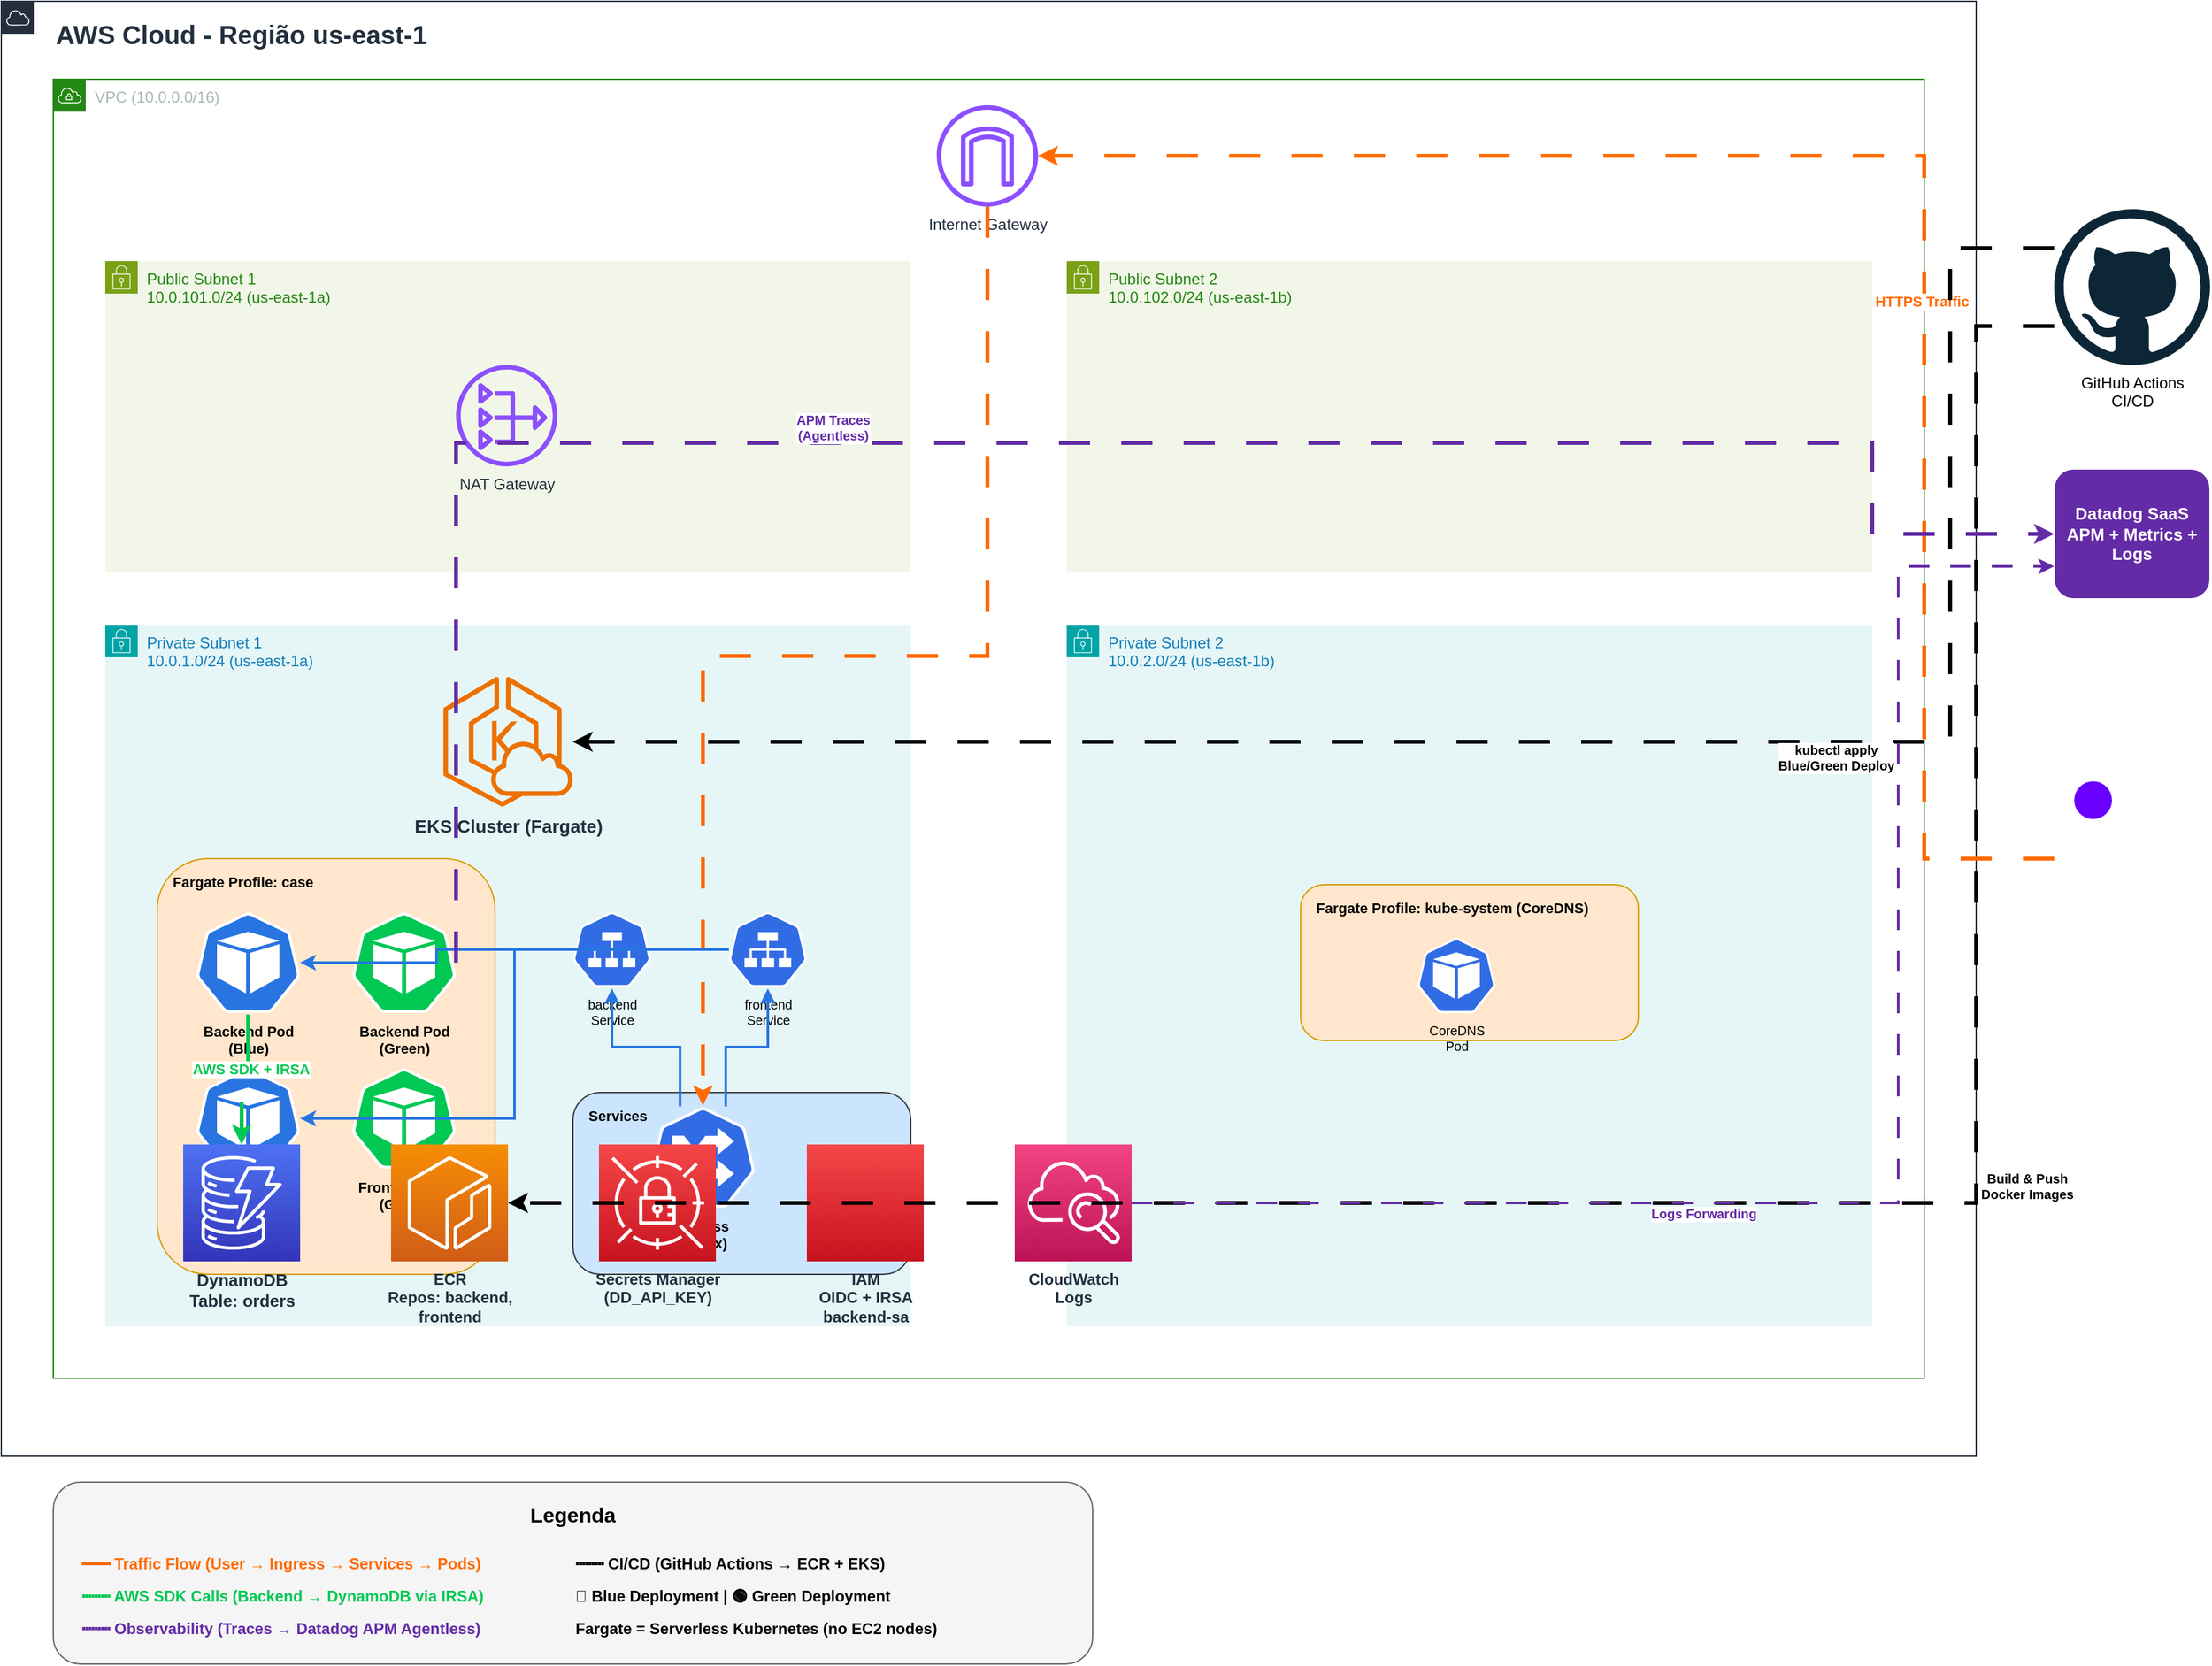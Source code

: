 <mxfile>
    <diagram id="aws-prod" name="Produção AWS - EKS Fargate">
        <mxGraphModel dx="2200" dy="1400" grid="1" gridSize="10" guides="1" tooltips="1" connect="1" arrows="1" fold="1" page="1" pageScale="1" pageWidth="1600" pageHeight="1200" math="0" shadow="0">
            <root>
                <mxCell id="0"/>
                <mxCell id="1" parent="0"/>
                
                <!-- AWS Cloud -->
                <mxCell id="aws-cloud" value="" style="sketch=0;outlineConnect=0;gradientColor=none;html=1;whiteSpace=wrap;fontSize=12;fontStyle=0;shape=mxgraph.aws4.group;grIcon=mxgraph.aws4.group_aws_cloud;strokeColor=#232F3E;fillColor=none;verticalAlign=top;align=left;spacingLeft=30;fontColor=#232F3E;dashed=0;" vertex="1" parent="1">
                    <mxGeometry x="40" y="40" width="1520" height="1120" as="geometry"/>
                </mxCell>
                
                <mxCell id="aws-title" value="AWS Cloud - Região us-east-1" style="text;html=1;strokeColor=none;fillColor=none;align=left;verticalAlign=middle;whiteSpace=wrap;rounded=0;fontSize=20;fontStyle=1;fontColor=#232F3E;" vertex="1" parent="1">
                    <mxGeometry x="80" y="50" width="400" height="30" as="geometry"/>
                </mxCell>
                
                <!-- VPC -->
                <mxCell id="vpc" value="VPC (10.0.0.0/16)" style="points=[[0,0],[0.25,0],[0.5,0],[0.75,0],[1,0],[1,0.25],[1,0.5],[1,0.75],[1,1],[0.75,1],[0.5,1],[0.25,1],[0,1],[0,0.75],[0,0.5],[0,0.25]];outlineConnect=0;gradientColor=none;html=1;whiteSpace=wrap;fontSize=12;fontStyle=0;container=1;pointerEvents=0;collapsible=0;recursiveResize=0;shape=mxgraph.aws4.group;grIcon=mxgraph.aws4.group_vpc;strokeColor=#248814;fillColor=none;verticalAlign=top;align=left;spacingLeft=30;fontColor=#AAB7B8;dashed=0;" vertex="1" parent="1">
                    <mxGeometry x="80" y="100" width="1440" height="1000" as="geometry"/>
                </mxCell>
                
                <!-- Internet Gateway -->
                <mxCell id="igw" value="Internet Gateway" style="sketch=0;outlineConnect=0;fontColor=#232F3E;gradientColor=none;fillColor=#8C4FFF;strokeColor=none;dashed=0;verticalLabelPosition=bottom;verticalAlign=top;align=center;html=1;fontSize=12;fontStyle=0;aspect=fixed;pointerEvents=1;shape=mxgraph.aws4.internet_gateway;" vertex="1" parent="vpc">
                    <mxGeometry x="680" y="20" width="78" height="78" as="geometry"/>
                </mxCell>
                
                <!-- Public Subnet 1 -->
                <mxCell id="public-subnet-1" value="Public Subnet 1&#10;10.0.101.0/24 (us-east-1a)" style="points=[[0,0],[0.25,0],[0.5,0],[0.75,0],[1,0],[1,0.25],[1,0.5],[1,0.75],[1,1],[0.75,1],[0.5,1],[0.25,1],[0,1],[0,0.75],[0,0.5],[0,0.25]];outlineConnect=0;gradientColor=none;html=1;whiteSpace=wrap;fontSize=12;fontStyle=0;container=1;pointerEvents=0;collapsible=0;recursiveResize=0;shape=mxgraph.aws4.group;grIcon=mxgraph.aws4.group_security_group;grStroke=0;strokeColor=#7AA116;fillColor=#F2F6E8;verticalAlign=top;align=left;spacingLeft=30;fontColor=#248814;dashed=0;" vertex="1" parent="vpc">
                    <mxGeometry x="40" y="140" width="620" height="240" as="geometry"/>
                </mxCell>
                
                <!-- NAT Gateway 1 -->
                <mxCell id="nat-1" value="NAT Gateway" style="sketch=0;outlineConnect=0;fontColor=#232F3E;gradientColor=none;fillColor=#8C4FFF;strokeColor=none;dashed=0;verticalLabelPosition=bottom;verticalAlign=top;align=center;html=1;fontSize=12;fontStyle=0;aspect=fixed;pointerEvents=1;shape=mxgraph.aws4.nat_gateway;" vertex="1" parent="public-subnet-1">
                    <mxGeometry x="270" y="80" width="78" height="78" as="geometry"/>
                </mxCell>
                
                <!-- Public Subnet 2 -->
                <mxCell id="public-subnet-2" value="Public Subnet 2&#10;10.0.102.0/24 (us-east-1b)" style="points=[[0,0],[0.25,0],[0.5,0],[0.75,0],[1,0],[1,0.25],[1,0.5],[1,0.75],[1,1],[0.75,1],[0.5,1],[0.25,1],[0,1],[0,0.75],[0,0.5],[0,0.25]];outlineConnect=0;gradientColor=none;html=1;whiteSpace=wrap;fontSize=12;fontStyle=0;container=1;pointerEvents=0;collapsible=0;recursiveResize=0;shape=mxgraph.aws4.group;grIcon=mxgraph.aws4.group_security_group;grStroke=0;strokeColor=#7AA116;fillColor=#F2F6E8;verticalAlign=top;align=left;spacingLeft=30;fontColor=#248814;dashed=0;" vertex="1" parent="vpc">
                    <mxGeometry x="780" y="140" width="620" height="240" as="geometry"/>
                </mxCell>
                
                <!-- Private Subnet 1 (EKS) -->
                <mxCell id="private-subnet-1" value="Private Subnet 1&#10;10.0.1.0/24 (us-east-1a)" style="points=[[0,0],[0.25,0],[0.5,0],[0.75,0],[1,0],[1,0.25],[1,0.5],[1,0.75],[1,1],[0.75,1],[0.5,1],[0.25,1],[0,1],[0,0.75],[0,0.5],[0,0.25]];outlineConnect=0;gradientColor=none;html=1;whiteSpace=wrap;fontSize=12;fontStyle=0;container=1;pointerEvents=0;collapsible=0;recursiveResize=0;shape=mxgraph.aws4.group;grIcon=mxgraph.aws4.group_security_group;grStroke=0;strokeColor=#00A4A6;fillColor=#E6F6F7;verticalAlign=top;align=left;spacingLeft=30;fontColor=#147EBA;dashed=0;" vertex="1" parent="vpc">
                    <mxGeometry x="40" y="420" width="620" height="540" as="geometry"/>
                </mxCell>
                
                <!-- EKS Cluster -->
                <mxCell id="eks-cluster" value="EKS Cluster (Fargate)" style="sketch=0;outlineConnect=0;fontColor=#232F3E;gradientColor=none;fillColor=#ED7100;strokeColor=none;dashed=0;verticalLabelPosition=bottom;verticalAlign=top;align=center;html=1;fontSize=14;fontStyle=1;aspect=fixed;pointerEvents=1;shape=mxgraph.aws4.eks_cloud;" vertex="1" parent="private-subnet-1">
                    <mxGeometry x="260" y="40" width="100" height="100" as="geometry"/>
                </mxCell>
                
                <!-- Fargate Profile - case namespace -->
                <mxCell id="fargate-case" value="Fargate Profile: case" style="rounded=1;whiteSpace=wrap;html=1;fillColor=#FFE6CC;strokeColor=#D79B00;fontSize=11;fontStyle=1;verticalAlign=top;align=left;spacingLeft=10;spacingTop=5;" vertex="1" parent="private-subnet-1">
                    <mxGeometry x="40" y="180" width="260" height="320" as="geometry"/>
                </mxCell>
                
                <!-- Backend Pod Blue -->
                <mxCell id="backend-blue" value="Backend Pod&#10;(Blue)" style="sketch=0;html=1;dashed=0;whitespace=wrap;fillColor=#2875E2;strokeColor=#ffffff;points=[[0.005,0.63,0],[0.1,0.2,0],[0.9,0.2,0],[0.5,0,0],[0.995,0.63,0],[0.72,0.99,0],[0.5,1,0],[0.28,0.99,0]];verticalLabelPosition=bottom;align=center;verticalAlign=top;shape=mxgraph.kubernetes.icon;prIcon=pod;fontStyle=1;fontSize=11;" vertex="1" parent="fargate-case">
                    <mxGeometry x="30" y="40" width="80" height="80" as="geometry"/>
                </mxCell>
                
                <!-- Backend Pod Green -->
                <mxCell id="backend-green" value="Backend Pod&#10;(Green)" style="sketch=0;html=1;dashed=0;whitespace=wrap;fillColor=#00C853;strokeColor=#ffffff;points=[[0.005,0.63,0],[0.1,0.2,0],[0.9,0.2,0],[0.5,0,0],[0.995,0.63,0],[0.72,0.99,0],[0.5,1,0],[0.28,0.99,0]];verticalLabelPosition=bottom;align=center;verticalAlign=top;shape=mxgraph.kubernetes.icon;prIcon=pod;fontStyle=1;fontSize=11;" vertex="1" parent="fargate-case">
                    <mxGeometry x="150" y="40" width="80" height="80" as="geometry"/>
                </mxCell>
                
                <!-- Frontend Pod Blue -->
                <mxCell id="frontend-blue" value="Frontend Pod&#10;(Blue)" style="sketch=0;html=1;dashed=0;whitespace=wrap;fillColor=#2875E2;strokeColor=#ffffff;points=[[0.005,0.63,0],[0.1,0.2,0],[0.9,0.2,0],[0.5,0,0],[0.995,0.63,0],[0.72,0.99,0],[0.5,1,0],[0.28,0.99,0]];verticalLabelPosition=bottom;align=center;verticalAlign=top;shape=mxgraph.kubernetes.icon;prIcon=pod;fontStyle=1;fontSize=11;" vertex="1" parent="fargate-case">
                    <mxGeometry x="30" y="160" width="80" height="80" as="geometry"/>
                </mxCell>
                
                <!-- Frontend Pod Green -->
                <mxCell id="frontend-green" value="Frontend Pod&#10;(Green)" style="sketch=0;html=1;dashed=0;whitespace=wrap;fillColor=#00C853;strokeColor=#ffffff;points=[[0.005,0.63,0],[0.1,0.2,0],[0.9,0.2,0],[0.5,0,0],[0.995,0.63,0],[0.72,0.99,0],[0.5,1,0],[0.28,0.99,0]];verticalLabelPosition=bottom;align=center;verticalAlign=top;shape=mxgraph.kubernetes.icon;prIcon=pod;fontStyle=1;fontSize=11;" vertex="1" parent="fargate-case">
                    <mxGeometry x="150" y="160" width="80" height="80" as="geometry"/>
                </mxCell>
                
                <!-- K8s Services -->
                <mxCell id="k8s-services" value="Services" style="rounded=1;whiteSpace=wrap;html=1;fillColor=#CCE5FF;strokeColor=#36393d;fontSize=11;fontStyle=1;verticalAlign=top;align=left;spacingLeft=10;spacingTop=5;" vertex="1" parent="fargate-case">
                    <mxGeometry x="320" y="180" width="260" height="140" as="geometry"/>
                </mxCell>
                
                <!-- Backend Service -->
                <mxCell id="backend-svc" value="backend&#10;Service" style="sketch=0;html=1;dashed=0;whitespace=wrap;fillColor=#326CE5;strokeColor=#ffffff;points=[[0.005,0.63,0],[0.1,0.2,0],[0.9,0.2,0],[0.5,0,0],[0.995,0.63,0],[0.72,0.99,0],[0.5,1,0],[0.28,0.99,0]];verticalLabelPosition=bottom;align=center;verticalAlign=top;shape=mxgraph.kubernetes.icon;prIcon=svc;fontSize=10;" vertex="1" parent="private-subnet-1">
                    <mxGeometry x="360" y="220" width="60" height="60" as="geometry"/>
                </mxCell>
                
                <!-- Frontend Service -->
                <mxCell id="frontend-svc" value="frontend&#10;Service" style="sketch=0;html=1;dashed=0;whitespace=wrap;fillColor=#326CE5;strokeColor=#ffffff;points=[[0.005,0.63,0],[0.1,0.2,0],[0.9,0.2,0],[0.5,0,0],[0.995,0.63,0],[0.72,0.99,0],[0.5,1,0],[0.28,0.99,0]];verticalLabelPosition=bottom;align=center;verticalAlign=top;shape=mxgraph.kubernetes.icon;prIcon=svc;fontSize=10;" vertex="1" parent="private-subnet-1">
                    <mxGeometry x="480" y="220" width="60" height="60" as="geometry"/>
                </mxCell>
                
                <!-- Ingress Controller -->
                <mxCell id="ingress" value="Ingress&#10;(nginx)" style="sketch=0;html=1;dashed=0;whitespace=wrap;fillColor=#326CE5;strokeColor=#ffffff;points=[[0.005,0.63,0],[0.1,0.2,0],[0.9,0.2,0],[0.5,0,0],[0.995,0.63,0],[0.72,0.99,0],[0.5,1,0],[0.28,0.99,0]];verticalLabelPosition=bottom;align=center;verticalAlign=top;shape=mxgraph.kubernetes.icon;prIcon=ing;fontSize=11;fontStyle=1;" vertex="1" parent="private-subnet-1">
                    <mxGeometry x="420" y="370" width="80" height="80" as="geometry"/>
                </mxCell>
                
                <!-- Private Subnet 2 -->
                <mxCell id="private-subnet-2" value="Private Subnet 2&#10;10.0.2.0/24 (us-east-1b)" style="points=[[0,0],[0.25,0],[0.5,0],[0.75,0],[1,0],[1,0.25],[1,0.5],[1,0.75],[1,1],[0.75,1],[0.5,1],[0.25,1],[0,1],[0,0.75],[0,0.5],[0,0.25]];outlineConnect=0;gradientColor=none;html=1;whiteSpace=wrap;fontSize=12;fontStyle=0;container=1;pointerEvents=0;collapsible=0;recursiveResize=0;shape=mxgraph.aws4.group;grIcon=mxgraph.aws4.group_security_group;grStroke=0;strokeColor=#00A4A6;fillColor=#E6F6F7;verticalAlign=top;align=left;spacingLeft=30;fontColor=#147EBA;dashed=0;" vertex="1" parent="vpc">
                    <mxGeometry x="780" y="420" width="620" height="540" as="geometry"/>
                </mxCell>
                
                <!-- Fargate Profile kube-system -->
                <mxCell id="fargate-kubesystem" value="Fargate Profile: kube-system (CoreDNS)" style="rounded=1;whiteSpace=wrap;html=1;fillColor=#FFE6CC;strokeColor=#D79B00;fontSize=11;fontStyle=1;verticalAlign=top;align=left;spacingLeft=10;spacingTop=5;" vertex="1" parent="private-subnet-2">
                    <mxGeometry x="180" y="200" width="260" height="120" as="geometry"/>
                </mxCell>
                
                <!-- CoreDNS Pod -->
                <mxCell id="coredns" value="CoreDNS&#10;Pod" style="sketch=0;html=1;dashed=0;whitespace=wrap;fillColor=#326CE5;strokeColor=#ffffff;points=[[0.005,0.63,0],[0.1,0.2,0],[0.9,0.2,0],[0.5,0,0],[0.995,0.63,0],[0.72,0.99,0],[0.5,1,0],[0.28,0.99,0]];verticalLabelPosition=bottom;align=center;verticalAlign=top;shape=mxgraph.kubernetes.icon;prIcon=pod;fontSize=10;" vertex="1" parent="fargate-kubesystem">
                    <mxGeometry x="90" y="40" width="60" height="60" as="geometry"/>
                </mxCell>
                
                <!-- DynamoDB -->
                <mxCell id="dynamodb" value="DynamoDB&#10;Table: orders" style="sketch=0;points=[[0,0,0],[0.25,0,0],[0.5,0,0],[0.75,0,0],[1,0,0],[0,1,0],[0.25,1,0],[0.5,1,0],[0.75,1,0],[1,1,0],[0,0.25,0],[0,0.5,0],[0,0.75,0],[1,0.25,0],[1,0.5,0],[1,0.75,0]];outlineConnect=0;fontColor=#232F3E;gradientColor=#4D72F3;gradientDirection=north;fillColor=#3334B9;strokeColor=#ffffff;dashed=0;verticalLabelPosition=bottom;verticalAlign=top;align=center;html=1;fontSize=13;fontStyle=1;aspect=fixed;shape=mxgraph.aws4.resourceIcon;resIcon=mxgraph.aws4.dynamodb;" vertex="1" parent="vpc">
                    <mxGeometry x="100" y="820" width="90" height="90" as="geometry"/>
                </mxCell>
                
                <!-- ECR -->
                <mxCell id="ecr" value="ECR&#10;Repos: backend,&#10;frontend" style="sketch=0;points=[[0,0,0],[0.25,0,0],[0.5,0,0],[0.75,0,0],[1,0,0],[0,1,0],[0.25,1,0],[0.5,1,0],[0.75,1,0],[1,1,0],[0,0.25,0],[0,0.5,0],[0,0.75,0],[1,0.25,0],[1,0.5,0],[1,0.75,0]];outlineConnect=0;fontColor=#232F3E;gradientColor=#F78E04;gradientDirection=north;fillColor=#D05C17;strokeColor=#ffffff;dashed=0;verticalLabelPosition=bottom;verticalAlign=top;align=center;html=1;fontSize=12;fontStyle=1;aspect=fixed;shape=mxgraph.aws4.resourceIcon;resIcon=mxgraph.aws4.ecr;" vertex="1" parent="vpc">
                    <mxGeometry x="260" y="820" width="90" height="90" as="geometry"/>
                </mxCell>
                
                <!-- Secrets Manager -->
                <mxCell id="secrets" value="Secrets Manager&#10;(DD_API_KEY)" style="sketch=0;points=[[0,0,0],[0.25,0,0],[0.5,0,0],[0.75,0,0],[1,0,0],[0,1,0],[0.25,1,0],[0.5,1,0],[0.75,1,0],[1,1,0],[0,0.25,0],[0,0.5,0],[0,0.75,0],[1,0.25,0],[1,0.5,0],[1,0.75,0]];outlineConnect=0;fontColor=#232F3E;gradientColor=#F54749;gradientDirection=north;fillColor=#C7131F;strokeColor=#ffffff;dashed=0;verticalLabelPosition=bottom;verticalAlign=top;align=center;html=1;fontSize=12;fontStyle=1;aspect=fixed;shape=mxgraph.aws4.resourceIcon;resIcon=mxgraph.aws4.secrets_manager;" vertex="1" parent="vpc">
                    <mxGeometry x="420" y="820" width="90" height="90" as="geometry"/>
                </mxCell>
                
                <!-- IAM -->
                <mxCell id="iam" value="IAM&#10;OIDC + IRSA&#10;backend-sa" style="sketch=0;points=[[0,0,0],[0.25,0,0],[0.5,0,0],[0.75,0,0],[1,0,0],[0,1,0],[0.25,1,0],[0.5,1,0],[0.75,1,0],[1,1,0],[0,0.25,0],[0,0.5,0],[0,0.75,0],[1,0.25,0],[1,0.5,0],[1,0.75,0]];outlineConnect=0;fontColor=#232F3E;gradientColor=#F54749;gradientDirection=north;fillColor=#C7131F;strokeColor=#ffffff;dashed=0;verticalLabelPosition=bottom;verticalAlign=top;align=center;html=1;fontSize=12;fontStyle=1;aspect=fixed;shape=mxgraph.aws4.resourceIcon;resIcon=mxgraph.aws4.iam;" vertex="1" parent="vpc">
                    <mxGeometry x="580" y="820" width="90" height="90" as="geometry"/>
                </mxCell>
                
                <!-- CloudWatch -->
                <mxCell id="cloudwatch" value="CloudWatch&#10;Logs" style="sketch=0;points=[[0,0,0],[0.25,0,0],[0.5,0,0],[0.75,0,0],[1,0,0],[0,1,0],[0.25,1,0],[0.5,1,0],[0.75,1,0],[1,1,0],[0,0.25,0],[0,0.5,0],[0,0.75,0],[1,0.25,0],[1,0.5,0],[1,0.75,0]];outlineConnect=0;fontColor=#232F3E;gradientColor=#F34482;gradientDirection=north;fillColor=#BC1356;strokeColor=#ffffff;dashed=0;verticalLabelPosition=bottom;verticalAlign=top;align=center;html=1;fontSize=12;fontStyle=1;aspect=fixed;shape=mxgraph.aws4.resourceIcon;resIcon=mxgraph.aws4.cloudwatch;" vertex="1" parent="vpc">
                    <mxGeometry x="740" y="820" width="90" height="90" as="geometry"/>
                </mxCell>
                
                <!-- External Services Outside VPC -->
                
                <!-- GitHub Actions -->
                <mxCell id="github" value="GitHub Actions&#10;CI/CD" style="dashed=0;outlineConnect=0;html=1;align=center;labelPosition=center;verticalLabelPosition=bottom;verticalAlign=top;shape=mxgraph.weblogos.github;fillColor=#000000;" vertex="1" parent="1">
                    <mxGeometry x="1620" y="200" width="120" height="120" as="geometry"/>
                </mxCell>
                
                <!-- Datadog SaaS -->
                <mxCell id="datadog-saas" value="Datadog SaaS&#10;APM + Metrics + Logs" style="rounded=1;whiteSpace=wrap;html=1;fillColor=#632CA6;strokeColor=#ffffff;fontColor=#ffffff;fontSize=13;fontStyle=1;" vertex="1" parent="1">
                    <mxGeometry x="1620" y="400" width="120" height="100" as="geometry"/>
                </mxCell>
                
                <!-- Users -->
                <mxCell id="users" value="Users" style="shape=umlActor;verticalLabelPosition=bottom;verticalAlign=top;html=1;outlineConnect=0;fillColor=#6a00ff;strokeColor=#ffffff;fontColor=#ffffff;fontSize=14;fontStyle=1;" vertex="1" parent="1">
                    <mxGeometry x="1620" y="640" width="60" height="120" as="geometry"/>
                </mxCell>
                
                <!-- CONNECTIONS WITH ANIMATIONS -->
                
                <!-- User -> IGW -->
                <mxCell id="conn-user-igw" style="edgeStyle=orthogonalEdgeStyle;rounded=0;orthogonalLoop=1;jettySize=auto;html=1;strokeWidth=3;strokeColor=#FF6B00;entryX=1;entryY=0.5;entryDx=0;entryDy=0;entryPerimeter=0;exitX=0;exitY=0.5;exitDx=0;exitDy=0;exitPerimeter=0;dashed=1;dashPattern=8 8;labelBackgroundColor=#ffffff;fontColor=#FF6B00;fontSize=11;fontStyle=1;" edge="1" parent="1" source="users" target="igw">
                    <mxGeometry relative="1" as="geometry">
                        <Array as="points">
                            <mxPoint x="1520" y="700"/>
                            <mxPoint x="1520" y="159"/>
                        </Array>
                    </mxGeometry>
                </mxCell>
                <mxCell id="conn-user-igw-label" value="HTTPS Traffic" style="edgeLabel;html=1;align=center;verticalAlign=middle;resizable=0;points=[];fontSize=11;fontStyle=1;fontColor=#FF6B00;labelBackgroundColor=#ffffff;" vertex="1" connectable="0" parent="conn-user-igw">
                    <mxGeometry x="-0.2" y="2" relative="1" as="geometry">
                        <mxPoint as="offset"/>
                    </mxGeometry>
                </mxCell>
                
                <!-- IGW -> Ingress -->
                <mxCell id="conn-igw-ingress" style="edgeStyle=orthogonalEdgeStyle;rounded=0;orthogonalLoop=1;jettySize=auto;html=1;strokeWidth=3;strokeColor=#FF6B00;entryX=0.5;entryY=0;entryDx=0;entryDy=0;entryPerimeter=0;exitX=0.5;exitY=1;exitDx=0;exitDy=0;exitPerimeter=0;dashed=1;dashPattern=8 8;" edge="1" parent="1" source="igw" target="ingress">
                    <mxGeometry relative="1" as="geometry"/>
                </mxCell>
                
                <!-- Ingress -> Frontend Service -->
                <mxCell id="conn-ing-fe" style="edgeStyle=orthogonalEdgeStyle;rounded=0;orthogonalLoop=1;jettySize=auto;html=1;strokeWidth=2;strokeColor=#2875E2;entryX=0.5;entryY=1;entryDx=0;entryDy=0;entryPerimeter=0;exitX=0.72;exitY=0.01;exitDx=0;exitDy=0;exitPerimeter=0;" edge="1" parent="1" source="ingress" target="frontend-svc">
                    <mxGeometry relative="1" as="geometry"/>
                </mxCell>
                
                <!-- Ingress -> Backend Service -->
                <mxCell id="conn-ing-be" style="edgeStyle=orthogonalEdgeStyle;rounded=0;orthogonalLoop=1;jettySize=auto;html=1;strokeWidth=2;strokeColor=#2875E2;entryX=0.5;entryY=1;entryDx=0;entryDy=0;entryPerimeter=0;exitX=0.28;exitY=0.01;exitDx=0;exitDy=0;exitPerimeter=0;" edge="1" parent="1" source="ingress" target="backend-svc">
                    <mxGeometry relative="1" as="geometry"/>
                </mxCell>
                
                <!-- Backend Service -> Backend Pods -->
                <mxCell id="conn-besvc-blue" style="edgeStyle=orthogonalEdgeStyle;rounded=0;orthogonalLoop=1;jettySize=auto;html=1;strokeWidth=2;strokeColor=#2875E2;entryX=1;entryY=0.5;entryDx=0;entryDy=0;entryPerimeter=0;exitX=0;exitY=0.5;exitDx=0;exitDy=0;exitPerimeter=0;" edge="1" parent="1" source="backend-svc" target="backend-blue">
                    <mxGeometry relative="1" as="geometry"/>
                </mxCell>
                
                <!-- Frontend Service -> Frontend Pods -->
                <mxCell id="conn-fesvc-blue" style="edgeStyle=orthogonalEdgeStyle;rounded=0;orthogonalLoop=1;jettySize=auto;html=1;strokeWidth=2;strokeColor=#2875E2;entryX=1;entryY=0.5;entryDx=0;entryDy=0;entryPerimeter=0;exitX=0;exitY=0.5;exitDx=0;exitDy=0;exitPerimeter=0;" edge="1" parent="1" source="frontend-svc" target="frontend-blue">
                    <mxGeometry relative="1" as="geometry"/>
                </mxCell>
                
                <!-- Backend -> DynamoDB (IRSA) -->
                <mxCell id="conn-be-ddb" style="edgeStyle=orthogonalEdgeStyle;rounded=0;orthogonalLoop=1;jettySize=auto;html=1;strokeWidth=3;strokeColor=#00C853;entryX=0.5;entryY=0;entryDx=0;entryDy=0;entryPerimeter=0;exitX=0.5;exitY=1;exitDx=0;exitDy=0;exitPerimeter=0;dashed=1;dashPattern=12 12;" edge="1" parent="1" source="backend-blue" target="dynamodb">
                    <mxGeometry relative="1" as="geometry"/>
                </mxCell>
                <mxCell id="conn-be-ddb-label" value="AWS SDK + IRSA" style="edgeLabel;html=1;align=center;verticalAlign=middle;resizable=0;points=[];fontSize=11;fontStyle=1;fontColor=#00C853;labelBackgroundColor=#ffffff;" vertex="1" connectable="0" parent="conn-be-ddb">
                    <mxGeometry x="-0.2" y="2" relative="1" as="geometry">
                        <mxPoint as="offset"/>
                    </mxGeometry>
                </mxCell>
                
                <!-- Backend -> Datadog APM -->
                <mxCell id="conn-be-dd" style="edgeStyle=orthogonalEdgeStyle;rounded=0;orthogonalLoop=1;jettySize=auto;html=1;strokeWidth=3;strokeColor=#632CA6;entryX=0;entryY=0.5;entryDx=0;entryDy=0;exitX=1;exitY=0.5;exitDx=0;exitDy=0;exitPerimeter=0;dashed=1;dashPattern=8 8;" edge="1" parent="1" source="backend-green" target="datadog-saas">
                    <mxGeometry relative="1" as="geometry">
                        <Array as="points">
                            <mxPoint x="1480" y="380"/>
                            <mxPoint x="1480" y="450"/>
                        </Array>
                    </mxGeometry>
                </mxCell>
                <mxCell id="conn-be-dd-label" value="APM Traces&#10;(Agentless)" style="edgeLabel;html=1;align=center;verticalAlign=middle;resizable=0;points=[];fontSize=10;fontStyle=1;fontColor=#632CA6;labelBackgroundColor=#ffffff;" vertex="1" connectable="0" parent="conn-be-dd">
                    <mxGeometry x="-0.2" y="2" relative="1" as="geometry">
                        <mxPoint x="10" y="-10" as="offset"/>
                    </mxGeometry>
                </mxCell>
                
                <!-- GitHub Actions -> ECR -->
                <mxCell id="conn-gh-ecr" style="edgeStyle=orthogonalEdgeStyle;rounded=0;orthogonalLoop=1;jettySize=auto;html=1;strokeWidth=3;strokeColor=#000000;entryX=1;entryY=0.5;entryDx=0;entryDy=0;entryPerimeter=0;exitX=0;exitY=0.75;exitDx=0;exitDy=0;exitPerimeter=0;dashed=1;dashPattern=8 8;" edge="1" parent="1" source="github" target="ecr">
                    <mxGeometry relative="1" as="geometry">
                        <Array as="points">
                            <mxPoint x="1560" y="290"/>
                            <mxPoint x="1560" y="965"/>
                        </Array>
                    </mxGeometry>
                </mxCell>
                <mxCell id="conn-gh-ecr-label" value="Build &amp; Push&#10;Docker Images" style="edgeLabel;html=1;align=center;verticalAlign=middle;resizable=0;points=[];fontSize=10;fontStyle=1;fontColor=#000000;labelBackgroundColor=#ffffff;" vertex="1" connectable="0" parent="conn-gh-ecr">
                    <mxGeometry x="-0.2" y="2" relative="1" as="geometry">
                        <mxPoint x="50" y="-15" as="offset"/>
                    </mxGeometry>
                </mxCell>
                
                <!-- GitHub Actions -> EKS -->
                <mxCell id="conn-gh-eks" style="edgeStyle=orthogonalEdgeStyle;rounded=0;orthogonalLoop=1;jettySize=auto;html=1;strokeWidth=3;strokeColor=#000000;entryX=1;entryY=0.5;entryDx=0;entryDy=0;entryPerimeter=0;exitX=0;exitY=0.25;exitDx=0;exitDy=0;exitPerimeter=0;dashed=1;dashPattern=8 8;" edge="1" parent="1" source="github" target="eks-cluster">
                    <mxGeometry relative="1" as="geometry">
                        <Array as="points">
                            <mxPoint x="1540" y="230"/>
                            <mxPoint x="1540" y="610"/>
                        </Array>
                    </mxGeometry>
                </mxCell>
                <mxCell id="conn-gh-eks-label" value="kubectl apply&#10;Blue/Green Deploy" style="edgeLabel;html=1;align=center;verticalAlign=middle;resizable=0;points=[];fontSize=10;fontStyle=1;fontColor=#000000;labelBackgroundColor=#ffffff;" vertex="1" connectable="0" parent="conn-gh-eks">
                    <mxGeometry x="-0.2" y="2" relative="1" as="geometry">
                        <mxPoint x="60" y="10" as="offset"/>
                    </mxGeometry>
                </mxCell>
                
                <!-- CloudWatch -> Datadog -->
                <mxCell id="conn-cw-dd" style="edgeStyle=orthogonalEdgeStyle;rounded=0;orthogonalLoop=1;jettySize=auto;html=1;strokeWidth=2;strokeColor=#632CA6;entryX=0;entryY=0.75;entryDx=0;entryDy=0;exitX=1;exitY=0.5;exitDx=0;exitDy=0;exitPerimeter=0;dashed=1;dashPattern=8 8;" edge="1" parent="1" source="cloudwatch" target="datadog-saas">
                    <mxGeometry relative="1" as="geometry">
                        <Array as="points">
                            <mxPoint x="1500" y="965"/>
                            <mxPoint x="1500" y="475"/>
                        </Array>
                    </mxGeometry>
                </mxCell>
                <mxCell id="conn-cw-dd-label" value="Logs Forwarding" style="edgeLabel;html=1;align=center;verticalAlign=middle;resizable=0;points=[];fontSize=10;fontStyle=1;fontColor=#632CA6;labelBackgroundColor=#ffffff;" vertex="1" connectable="0" parent="conn-cw-dd">
                    <mxGeometry x="-0.2" y="2" relative="1" as="geometry">
                        <mxPoint x="-40" y="10" as="offset"/>
                    </mxGeometry>
                </mxCell>
                
                <!-- Legend -->
                <mxCell id="legend" value="" style="rounded=1;whiteSpace=wrap;html=1;fillColor=#f5f5f5;strokeColor=#666666;" vertex="1" parent="1">
                    <mxGeometry x="80" y="1180" width="800" height="140" as="geometry"/>
                </mxCell>
                
                <mxCell id="legend-title" value="Legenda" style="text;html=1;strokeColor=none;fillColor=none;align=center;verticalAlign=middle;whiteSpace=wrap;rounded=0;fontSize=16;fontStyle=1" vertex="1" parent="1">
                    <mxGeometry x="380" y="1190" width="200" height="30" as="geometry"/>
                </mxCell>
                
                <mxCell id="leg1" value="━━━  Traffic Flow (User → Ingress → Services → Pods)" style="text;html=1;strokeColor=none;fillColor=none;align=left;verticalAlign=middle;whiteSpace=wrap;rounded=0;fontSize=12;fontColor=#FF6B00;fontStyle=1" vertex="1" parent="1">
                    <mxGeometry x="100" y="1230" width="360" height="25" as="geometry"/>
                </mxCell>
                
                <mxCell id="leg2" value="┅┅┅  AWS SDK Calls (Backend → DynamoDB via IRSA)" style="text;html=1;strokeColor=none;fillColor=none;align=left;verticalAlign=middle;whiteSpace=wrap;rounded=0;fontSize=12;fontColor=#00C853;fontStyle=1" vertex="1" parent="1">
                    <mxGeometry x="100" y="1255" width="360" height="25" as="geometry"/>
                </mxCell>
                
                <mxCell id="leg3" value="┅┅┅  Observability (Traces → Datadog APM Agentless)" style="text;html=1;strokeColor=none;fillColor=none;align=left;verticalAlign=middle;whiteSpace=wrap;rounded=0;fontSize=12;fontColor=#632CA6;fontStyle=1" vertex="1" parent="1">
                    <mxGeometry x="100" y="1280" width="360" height="25" as="geometry"/>
                </mxCell>
                
                <mxCell id="leg4" value="┅┅┅  CI/CD (GitHub Actions → ECR + EKS)" style="text;html=1;strokeColor=none;fillColor=none;align=left;verticalAlign=middle;whiteSpace=wrap;rounded=0;fontSize=12;fontColor=#000000;fontStyle=1" vertex="1" parent="1">
                    <mxGeometry x="480" y="1230" width="360" height="25" as="geometry"/>
                </mxCell>
                
                <mxCell id="leg5" value="🔵 Blue Deployment  |  🟢 Green Deployment" style="text;html=1;strokeColor=none;fillColor=none;align=left;verticalAlign=middle;whiteSpace=wrap;rounded=0;fontSize=12;fontStyle=1" vertex="1" parent="1">
                    <mxGeometry x="480" y="1255" width="360" height="25" as="geometry"/>
                </mxCell>
                
                <mxCell id="leg6" value="Fargate = Serverless Kubernetes (no EC2 nodes)" style="text;html=1;strokeColor=none;fillColor=none;align=left;verticalAlign=middle;whiteSpace=wrap;rounded=0;fontSize=12;fontStyle=1" vertex="1" parent="1">
                    <mxGeometry x="480" y="1280" width="360" height="25" as="geometry"/>
                </mxCell>
                
            </root>
        </mxGraphModel>
    </diagram>
</mxfile>
